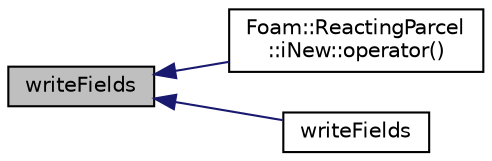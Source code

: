 digraph "writeFields"
{
  bgcolor="transparent";
  edge [fontname="Helvetica",fontsize="10",labelfontname="Helvetica",labelfontsize="10"];
  node [fontname="Helvetica",fontsize="10",shape=record];
  rankdir="LR";
  Node1450 [label="writeFields",height=0.2,width=0.4,color="black", fillcolor="grey75", style="filled", fontcolor="black"];
  Node1450 -> Node1451 [dir="back",color="midnightblue",fontsize="10",style="solid",fontname="Helvetica"];
  Node1451 [label="Foam::ReactingParcel\l::iNew::operator()",height=0.2,width=0.4,color="black",URL="$a25061.html#a15eb768830b48a3c63e17509ffb8febb"];
  Node1450 -> Node1452 [dir="back",color="midnightblue",fontsize="10",style="solid",fontname="Helvetica"];
  Node1452 [label="writeFields",height=0.2,width=0.4,color="black",URL="$a25049.html#a906eddb9c2a5710c531a5a57276cc18e",tooltip="Write - composition supplied. "];
}
